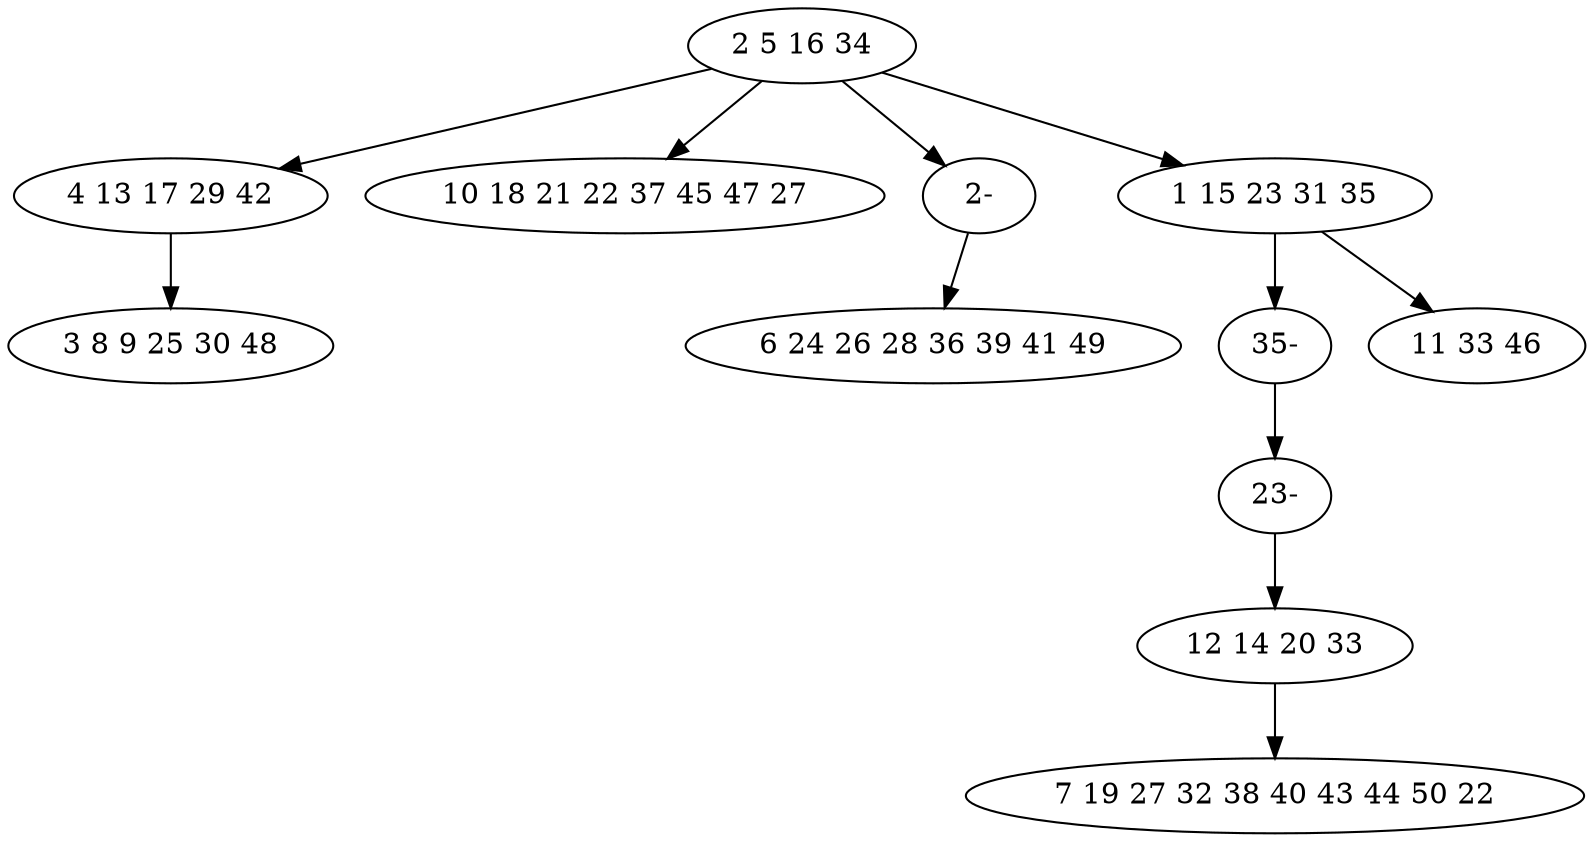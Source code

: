 digraph true_tree {
	"0" -> "1"
	"0" -> "2"
	"0" -> "9"
	"0" -> "4"
	"1" -> "5"
	"4" -> "10"
	"6" -> "7"
	"4" -> "8"
	"9" -> "3"
	"10" -> "11"
	"11" -> "6"
	"0" [label="2 5 16 34"];
	"1" [label="4 13 17 29 42"];
	"2" [label="10 18 21 22 37 45 47 27"];
	"3" [label="6 24 26 28 36 39 41 49"];
	"4" [label="1 15 23 31 35"];
	"5" [label="3 8 9 25 30 48"];
	"6" [label="12 14 20 33"];
	"7" [label="7 19 27 32 38 40 43 44 50 22"];
	"8" [label="11 33 46"];
	"9" [label="2-"];
	"10" [label="35-"];
	"11" [label="23-"];
}
